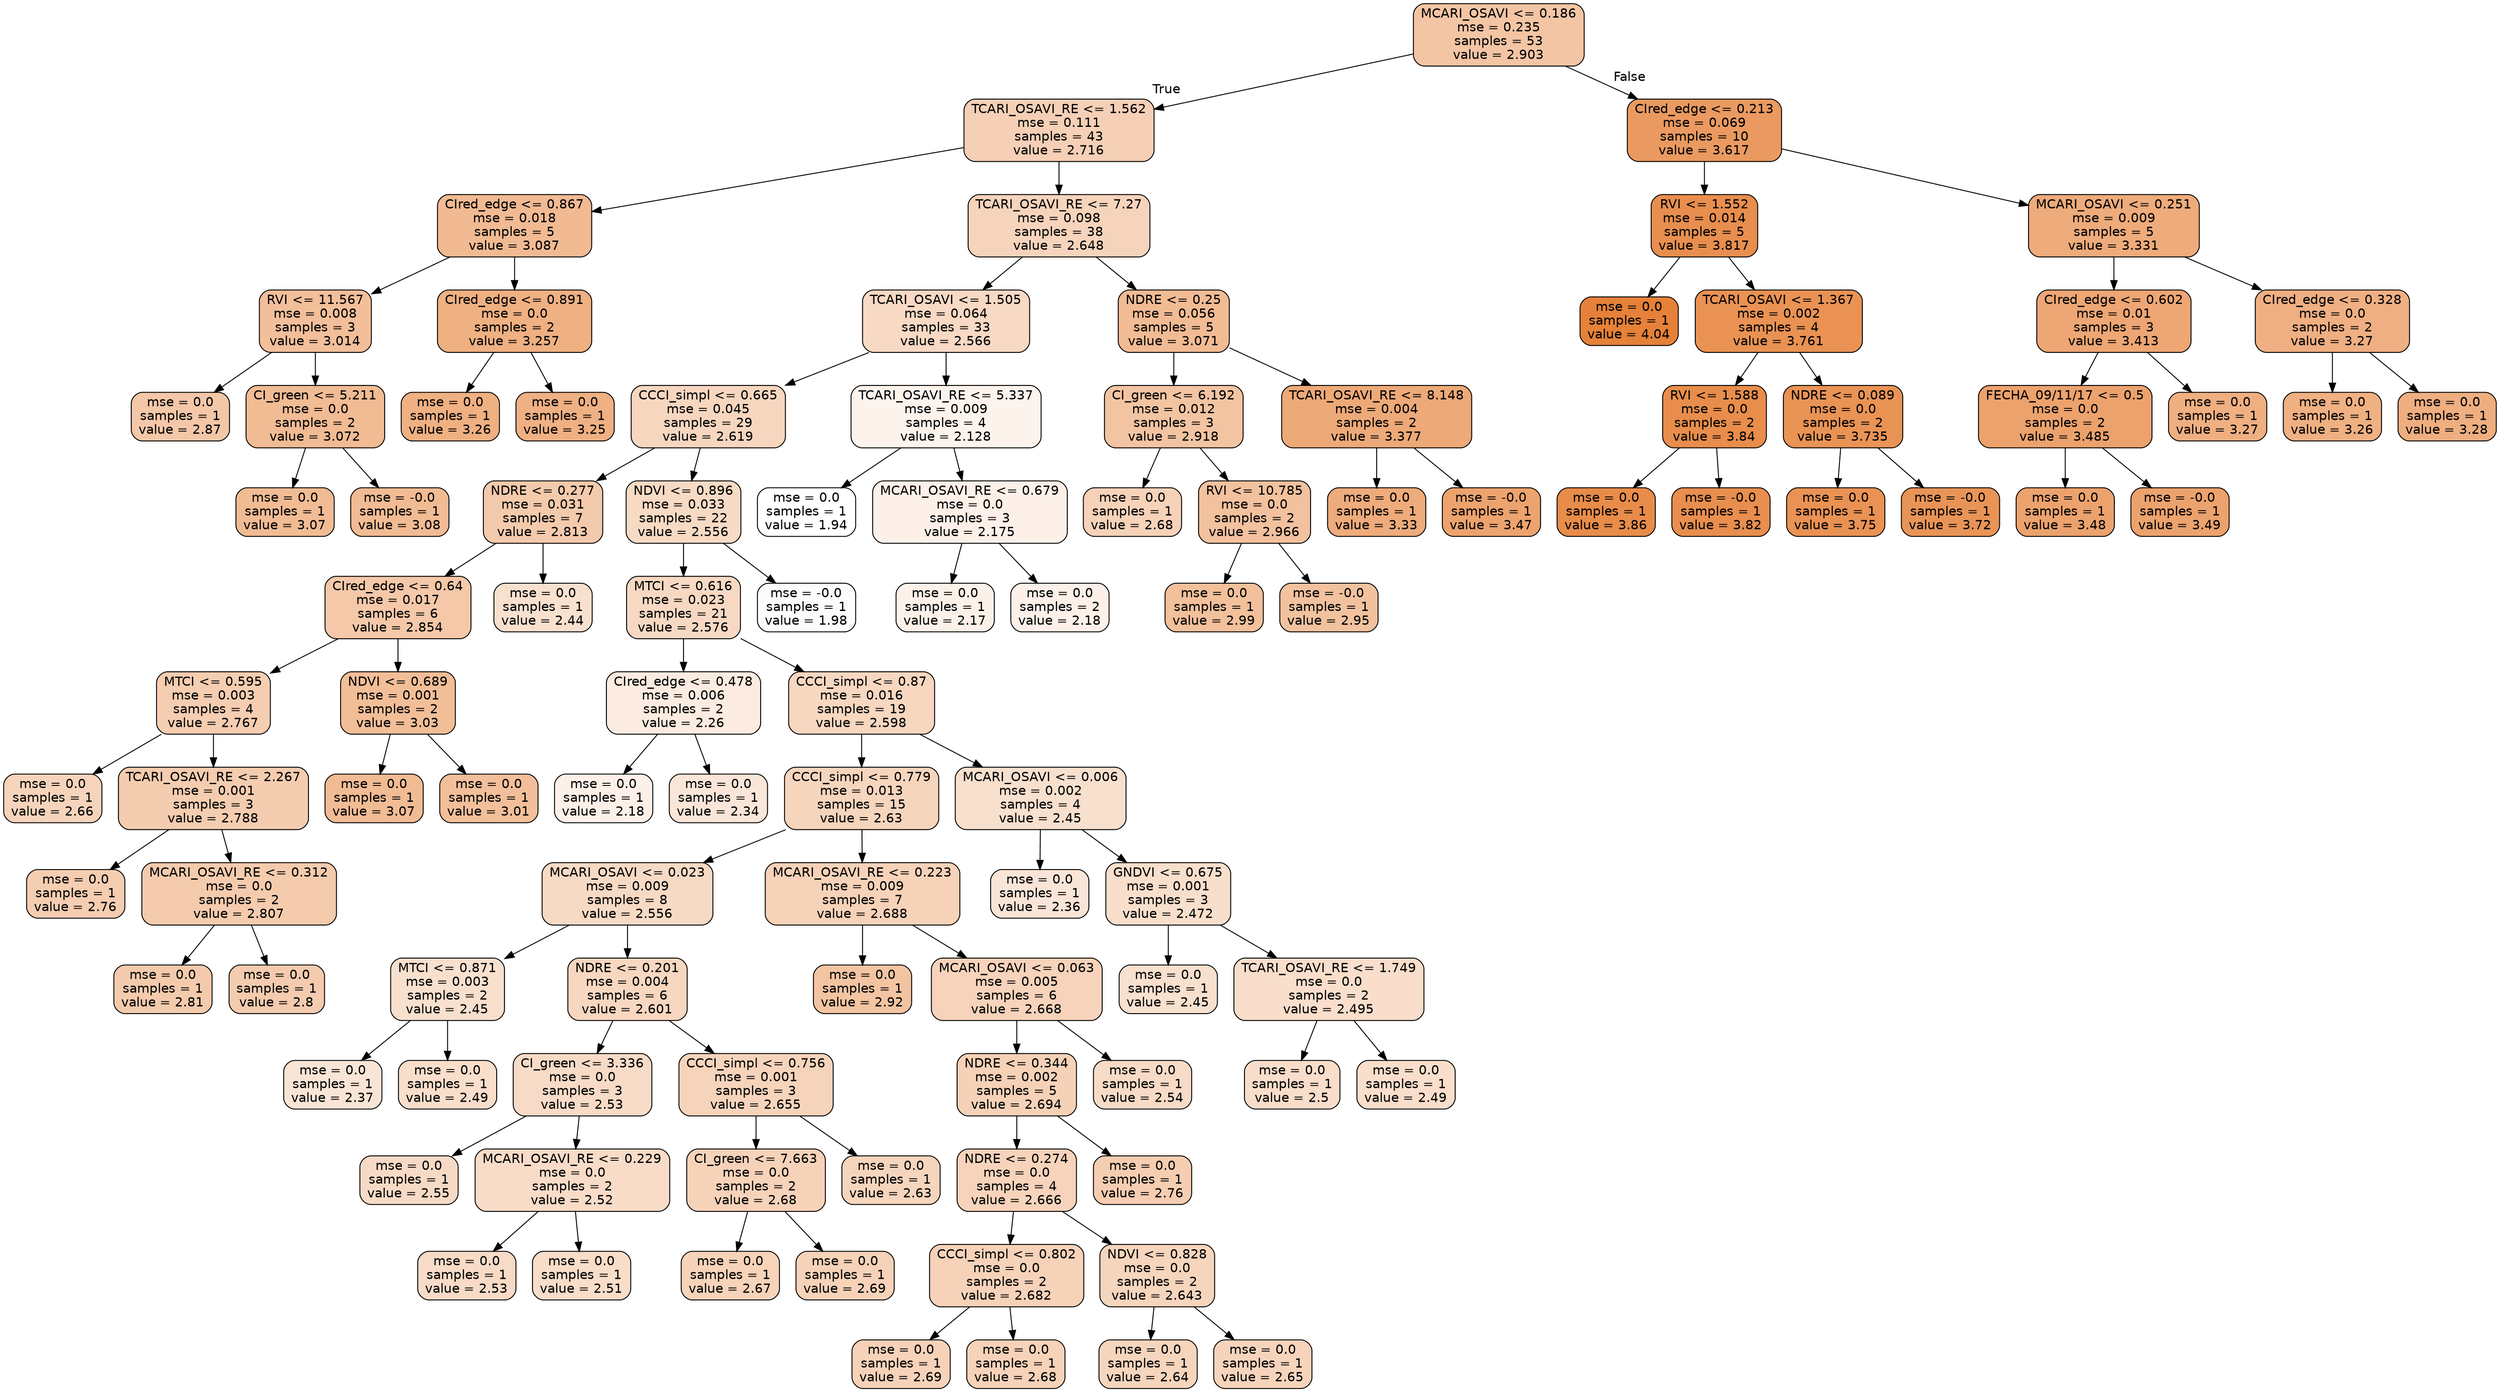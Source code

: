 digraph Tree {
node [shape=box, style="filled, rounded", color="black", fontname=helvetica] ;
edge [fontname=helvetica] ;
0 [label="MCARI_OSAVI <= 0.186\nmse = 0.235\nsamples = 53\nvalue = 2.903", fillcolor="#e5813975"] ;
1 [label="TCARI_OSAVI_RE <= 1.562\nmse = 0.111\nsamples = 43\nvalue = 2.716", fillcolor="#e581395e"] ;
0 -> 1 [labeldistance=2.5, labelangle=45, headlabel="True"] ;
2 [label="CIred_edge <= 0.867\nmse = 0.018\nsamples = 5\nvalue = 3.087", fillcolor="#e581398b"] ;
1 -> 2 ;
3 [label="RVI <= 11.567\nmse = 0.008\nsamples = 3\nvalue = 3.014", fillcolor="#e5813982"] ;
2 -> 3 ;
4 [label="mse = 0.0\nsamples = 1\nvalue = 2.87", fillcolor="#e5813971"] ;
3 -> 4 ;
5 [label="CI_green <= 5.211\nmse = 0.0\nsamples = 2\nvalue = 3.072", fillcolor="#e5813989"] ;
3 -> 5 ;
6 [label="mse = 0.0\nsamples = 1\nvalue = 3.07", fillcolor="#e5813989"] ;
5 -> 6 ;
7 [label="mse = -0.0\nsamples = 1\nvalue = 3.08", fillcolor="#e581398a"] ;
5 -> 7 ;
8 [label="CIred_edge <= 0.891\nmse = 0.0\nsamples = 2\nvalue = 3.257", fillcolor="#e58139a0"] ;
2 -> 8 ;
9 [label="mse = 0.0\nsamples = 1\nvalue = 3.26", fillcolor="#e58139a0"] ;
8 -> 9 ;
10 [label="mse = 0.0\nsamples = 1\nvalue = 3.25", fillcolor="#e581399f"] ;
8 -> 10 ;
11 [label="TCARI_OSAVI_RE <= 7.27\nmse = 0.098\nsamples = 38\nvalue = 2.648", fillcolor="#e5813956"] ;
1 -> 11 ;
12 [label="TCARI_OSAVI <= 1.505\nmse = 0.064\nsamples = 33\nvalue = 2.566", fillcolor="#e581394c"] ;
11 -> 12 ;
13 [label="CCCI_simpl <= 0.665\nmse = 0.045\nsamples = 29\nvalue = 2.619", fillcolor="#e5813952"] ;
12 -> 13 ;
14 [label="NDRE <= 0.277\nmse = 0.031\nsamples = 7\nvalue = 2.813", fillcolor="#e581396a"] ;
13 -> 14 ;
15 [label="CIred_edge <= 0.64\nmse = 0.017\nsamples = 6\nvalue = 2.854", fillcolor="#e581396f"] ;
14 -> 15 ;
16 [label="MTCI <= 0.595\nmse = 0.003\nsamples = 4\nvalue = 2.767", fillcolor="#e5813964"] ;
15 -> 16 ;
17 [label="mse = 0.0\nsamples = 1\nvalue = 2.66", fillcolor="#e5813957"] ;
16 -> 17 ;
18 [label="TCARI_OSAVI_RE <= 2.267\nmse = 0.001\nsamples = 3\nvalue = 2.788", fillcolor="#e5813967"] ;
16 -> 18 ;
19 [label="mse = 0.0\nsamples = 1\nvalue = 2.76", fillcolor="#e5813964"] ;
18 -> 19 ;
20 [label="MCARI_OSAVI_RE <= 0.312\nmse = 0.0\nsamples = 2\nvalue = 2.807", fillcolor="#e5813969"] ;
18 -> 20 ;
21 [label="mse = 0.0\nsamples = 1\nvalue = 2.81", fillcolor="#e581396a"] ;
20 -> 21 ;
22 [label="mse = 0.0\nsamples = 1\nvalue = 2.8", fillcolor="#e5813968"] ;
20 -> 22 ;
23 [label="NDVI <= 0.689\nmse = 0.001\nsamples = 2\nvalue = 3.03", fillcolor="#e5813984"] ;
15 -> 23 ;
24 [label="mse = 0.0\nsamples = 1\nvalue = 3.07", fillcolor="#e5813989"] ;
23 -> 24 ;
25 [label="mse = 0.0\nsamples = 1\nvalue = 3.01", fillcolor="#e5813982"] ;
23 -> 25 ;
26 [label="mse = 0.0\nsamples = 1\nvalue = 2.44", fillcolor="#e581393d"] ;
14 -> 26 ;
27 [label="NDVI <= 0.896\nmse = 0.033\nsamples = 22\nvalue = 2.556", fillcolor="#e581394b"] ;
13 -> 27 ;
28 [label="MTCI <= 0.616\nmse = 0.023\nsamples = 21\nvalue = 2.576", fillcolor="#e581394d"] ;
27 -> 28 ;
29 [label="CIred_edge <= 0.478\nmse = 0.006\nsamples = 2\nvalue = 2.26", fillcolor="#e5813927"] ;
28 -> 29 ;
30 [label="mse = 0.0\nsamples = 1\nvalue = 2.18", fillcolor="#e581391d"] ;
29 -> 30 ;
31 [label="mse = 0.0\nsamples = 1\nvalue = 2.34", fillcolor="#e5813931"] ;
29 -> 31 ;
32 [label="CCCI_simpl <= 0.87\nmse = 0.016\nsamples = 19\nvalue = 2.598", fillcolor="#e5813950"] ;
28 -> 32 ;
33 [label="CCCI_simpl <= 0.779\nmse = 0.013\nsamples = 15\nvalue = 2.63", fillcolor="#e5813954"] ;
32 -> 33 ;
34 [label="MCARI_OSAVI <= 0.023\nmse = 0.009\nsamples = 8\nvalue = 2.556", fillcolor="#e581394b"] ;
33 -> 34 ;
35 [label="MTCI <= 0.871\nmse = 0.003\nsamples = 2\nvalue = 2.45", fillcolor="#e581393e"] ;
34 -> 35 ;
36 [label="mse = 0.0\nsamples = 1\nvalue = 2.37", fillcolor="#e5813934"] ;
35 -> 36 ;
37 [label="mse = 0.0\nsamples = 1\nvalue = 2.49", fillcolor="#e5813943"] ;
35 -> 37 ;
38 [label="NDRE <= 0.201\nmse = 0.004\nsamples = 6\nvalue = 2.601", fillcolor="#e5813950"] ;
34 -> 38 ;
39 [label="CI_green <= 3.336\nmse = 0.0\nsamples = 3\nvalue = 2.53", fillcolor="#e5813948"] ;
38 -> 39 ;
40 [label="mse = 0.0\nsamples = 1\nvalue = 2.55", fillcolor="#e581394a"] ;
39 -> 40 ;
41 [label="MCARI_OSAVI_RE <= 0.229\nmse = 0.0\nsamples = 2\nvalue = 2.52", fillcolor="#e5813946"] ;
39 -> 41 ;
42 [label="mse = 0.0\nsamples = 1\nvalue = 2.53", fillcolor="#e5813948"] ;
41 -> 42 ;
43 [label="mse = 0.0\nsamples = 1\nvalue = 2.51", fillcolor="#e5813945"] ;
41 -> 43 ;
44 [label="CCCI_simpl <= 0.756\nmse = 0.001\nsamples = 3\nvalue = 2.655", fillcolor="#e5813957"] ;
38 -> 44 ;
45 [label="CI_green <= 7.663\nmse = 0.0\nsamples = 2\nvalue = 2.68", fillcolor="#e581395a"] ;
44 -> 45 ;
46 [label="mse = 0.0\nsamples = 1\nvalue = 2.67", fillcolor="#e5813959"] ;
45 -> 46 ;
47 [label="mse = 0.0\nsamples = 1\nvalue = 2.69", fillcolor="#e581395b"] ;
45 -> 47 ;
48 [label="mse = 0.0\nsamples = 1\nvalue = 2.63", fillcolor="#e5813954"] ;
44 -> 48 ;
49 [label="MCARI_OSAVI_RE <= 0.223\nmse = 0.009\nsamples = 7\nvalue = 2.688", fillcolor="#e581395b"] ;
33 -> 49 ;
50 [label="mse = 0.0\nsamples = 1\nvalue = 2.92", fillcolor="#e5813977"] ;
49 -> 50 ;
51 [label="MCARI_OSAVI <= 0.063\nmse = 0.005\nsamples = 6\nvalue = 2.668", fillcolor="#e5813958"] ;
49 -> 51 ;
52 [label="NDRE <= 0.344\nmse = 0.002\nsamples = 5\nvalue = 2.694", fillcolor="#e581395c"] ;
51 -> 52 ;
53 [label="NDRE <= 0.274\nmse = 0.0\nsamples = 4\nvalue = 2.666", fillcolor="#e5813958"] ;
52 -> 53 ;
54 [label="CCCI_simpl <= 0.802\nmse = 0.0\nsamples = 2\nvalue = 2.682", fillcolor="#e581395a"] ;
53 -> 54 ;
55 [label="mse = 0.0\nsamples = 1\nvalue = 2.69", fillcolor="#e581395b"] ;
54 -> 55 ;
56 [label="mse = 0.0\nsamples = 1\nvalue = 2.68", fillcolor="#e581395a"] ;
54 -> 56 ;
57 [label="NDVI <= 0.828\nmse = 0.0\nsamples = 2\nvalue = 2.643", fillcolor="#e5813955"] ;
53 -> 57 ;
58 [label="mse = 0.0\nsamples = 1\nvalue = 2.64", fillcolor="#e5813955"] ;
57 -> 58 ;
59 [label="mse = 0.0\nsamples = 1\nvalue = 2.65", fillcolor="#e5813956"] ;
57 -> 59 ;
60 [label="mse = 0.0\nsamples = 1\nvalue = 2.76", fillcolor="#e5813964"] ;
52 -> 60 ;
61 [label="mse = 0.0\nsamples = 1\nvalue = 2.54", fillcolor="#e5813949"] ;
51 -> 61 ;
62 [label="MCARI_OSAVI <= 0.006\nmse = 0.002\nsamples = 4\nvalue = 2.45", fillcolor="#e581393e"] ;
32 -> 62 ;
63 [label="mse = 0.0\nsamples = 1\nvalue = 2.36", fillcolor="#e5813933"] ;
62 -> 63 ;
64 [label="GNDVI <= 0.675\nmse = 0.001\nsamples = 3\nvalue = 2.472", fillcolor="#e5813941"] ;
62 -> 64 ;
65 [label="mse = 0.0\nsamples = 1\nvalue = 2.45", fillcolor="#e581393e"] ;
64 -> 65 ;
66 [label="TCARI_OSAVI_RE <= 1.749\nmse = 0.0\nsamples = 2\nvalue = 2.495", fillcolor="#e5813943"] ;
64 -> 66 ;
67 [label="mse = 0.0\nsamples = 1\nvalue = 2.5", fillcolor="#e5813944"] ;
66 -> 67 ;
68 [label="mse = 0.0\nsamples = 1\nvalue = 2.49", fillcolor="#e5813943"] ;
66 -> 68 ;
69 [label="mse = -0.0\nsamples = 1\nvalue = 1.98", fillcolor="#e5813905"] ;
27 -> 69 ;
70 [label="TCARI_OSAVI_RE <= 5.337\nmse = 0.009\nsamples = 4\nvalue = 2.128", fillcolor="#e5813917"] ;
12 -> 70 ;
71 [label="mse = 0.0\nsamples = 1\nvalue = 1.94", fillcolor="#e5813900"] ;
70 -> 71 ;
72 [label="MCARI_OSAVI_RE <= 0.679\nmse = 0.0\nsamples = 3\nvalue = 2.175", fillcolor="#e581391d"] ;
70 -> 72 ;
73 [label="mse = 0.0\nsamples = 1\nvalue = 2.17", fillcolor="#e581391c"] ;
72 -> 73 ;
74 [label="mse = 0.0\nsamples = 2\nvalue = 2.18", fillcolor="#e581391d"] ;
72 -> 74 ;
75 [label="NDRE <= 0.25\nmse = 0.056\nsamples = 5\nvalue = 3.071", fillcolor="#e5813989"] ;
11 -> 75 ;
76 [label="CI_green <= 6.192\nmse = 0.012\nsamples = 3\nvalue = 2.918", fillcolor="#e5813977"] ;
75 -> 76 ;
77 [label="mse = 0.0\nsamples = 1\nvalue = 2.68", fillcolor="#e581395a"] ;
76 -> 77 ;
78 [label="RVI <= 10.785\nmse = 0.0\nsamples = 2\nvalue = 2.966", fillcolor="#e581397d"] ;
76 -> 78 ;
79 [label="mse = 0.0\nsamples = 1\nvalue = 2.99", fillcolor="#e5813980"] ;
78 -> 79 ;
80 [label="mse = -0.0\nsamples = 1\nvalue = 2.95", fillcolor="#e581397b"] ;
78 -> 80 ;
81 [label="TCARI_OSAVI_RE <= 8.148\nmse = 0.004\nsamples = 2\nvalue = 3.377", fillcolor="#e58139ae"] ;
75 -> 81 ;
82 [label="mse = 0.0\nsamples = 1\nvalue = 3.33", fillcolor="#e58139a9"] ;
81 -> 82 ;
83 [label="mse = -0.0\nsamples = 1\nvalue = 3.47", fillcolor="#e58139ba"] ;
81 -> 83 ;
84 [label="CIred_edge <= 0.213\nmse = 0.069\nsamples = 10\nvalue = 3.617", fillcolor="#e58139cc"] ;
0 -> 84 [labeldistance=2.5, labelangle=-45, headlabel="False"] ;
85 [label="RVI <= 1.552\nmse = 0.014\nsamples = 5\nvalue = 3.817", fillcolor="#e58139e4"] ;
84 -> 85 ;
86 [label="mse = 0.0\nsamples = 1\nvalue = 4.04", fillcolor="#e58139ff"] ;
85 -> 86 ;
87 [label="TCARI_OSAVI <= 1.367\nmse = 0.002\nsamples = 4\nvalue = 3.761", fillcolor="#e58139dd"] ;
85 -> 87 ;
88 [label="RVI <= 1.588\nmse = 0.0\nsamples = 2\nvalue = 3.84", fillcolor="#e58139e7"] ;
87 -> 88 ;
89 [label="mse = 0.0\nsamples = 1\nvalue = 3.86", fillcolor="#e58139e9"] ;
88 -> 89 ;
90 [label="mse = -0.0\nsamples = 1\nvalue = 3.82", fillcolor="#e58139e4"] ;
88 -> 90 ;
91 [label="NDRE <= 0.089\nmse = 0.0\nsamples = 2\nvalue = 3.735", fillcolor="#e58139da"] ;
87 -> 91 ;
92 [label="mse = 0.0\nsamples = 1\nvalue = 3.75", fillcolor="#e58139dc"] ;
91 -> 92 ;
93 [label="mse = -0.0\nsamples = 1\nvalue = 3.72", fillcolor="#e58139d8"] ;
91 -> 93 ;
94 [label="MCARI_OSAVI <= 0.251\nmse = 0.009\nsamples = 5\nvalue = 3.331", fillcolor="#e58139a9"] ;
84 -> 94 ;
95 [label="CIred_edge <= 0.602\nmse = 0.01\nsamples = 3\nvalue = 3.413", fillcolor="#e58139b3"] ;
94 -> 95 ;
96 [label="FECHA_09/11/17 <= 0.5\nmse = 0.0\nsamples = 2\nvalue = 3.485", fillcolor="#e58139bc"] ;
95 -> 96 ;
97 [label="mse = 0.0\nsamples = 1\nvalue = 3.48", fillcolor="#e58139bb"] ;
96 -> 97 ;
98 [label="mse = -0.0\nsamples = 1\nvalue = 3.49", fillcolor="#e58139bc"] ;
96 -> 98 ;
99 [label="mse = 0.0\nsamples = 1\nvalue = 3.27", fillcolor="#e58139a2"] ;
95 -> 99 ;
100 [label="CIred_edge <= 0.328\nmse = 0.0\nsamples = 2\nvalue = 3.27", fillcolor="#e58139a1"] ;
94 -> 100 ;
101 [label="mse = 0.0\nsamples = 1\nvalue = 3.26", fillcolor="#e58139a0"] ;
100 -> 101 ;
102 [label="mse = 0.0\nsamples = 1\nvalue = 3.28", fillcolor="#e58139a3"] ;
100 -> 102 ;
}